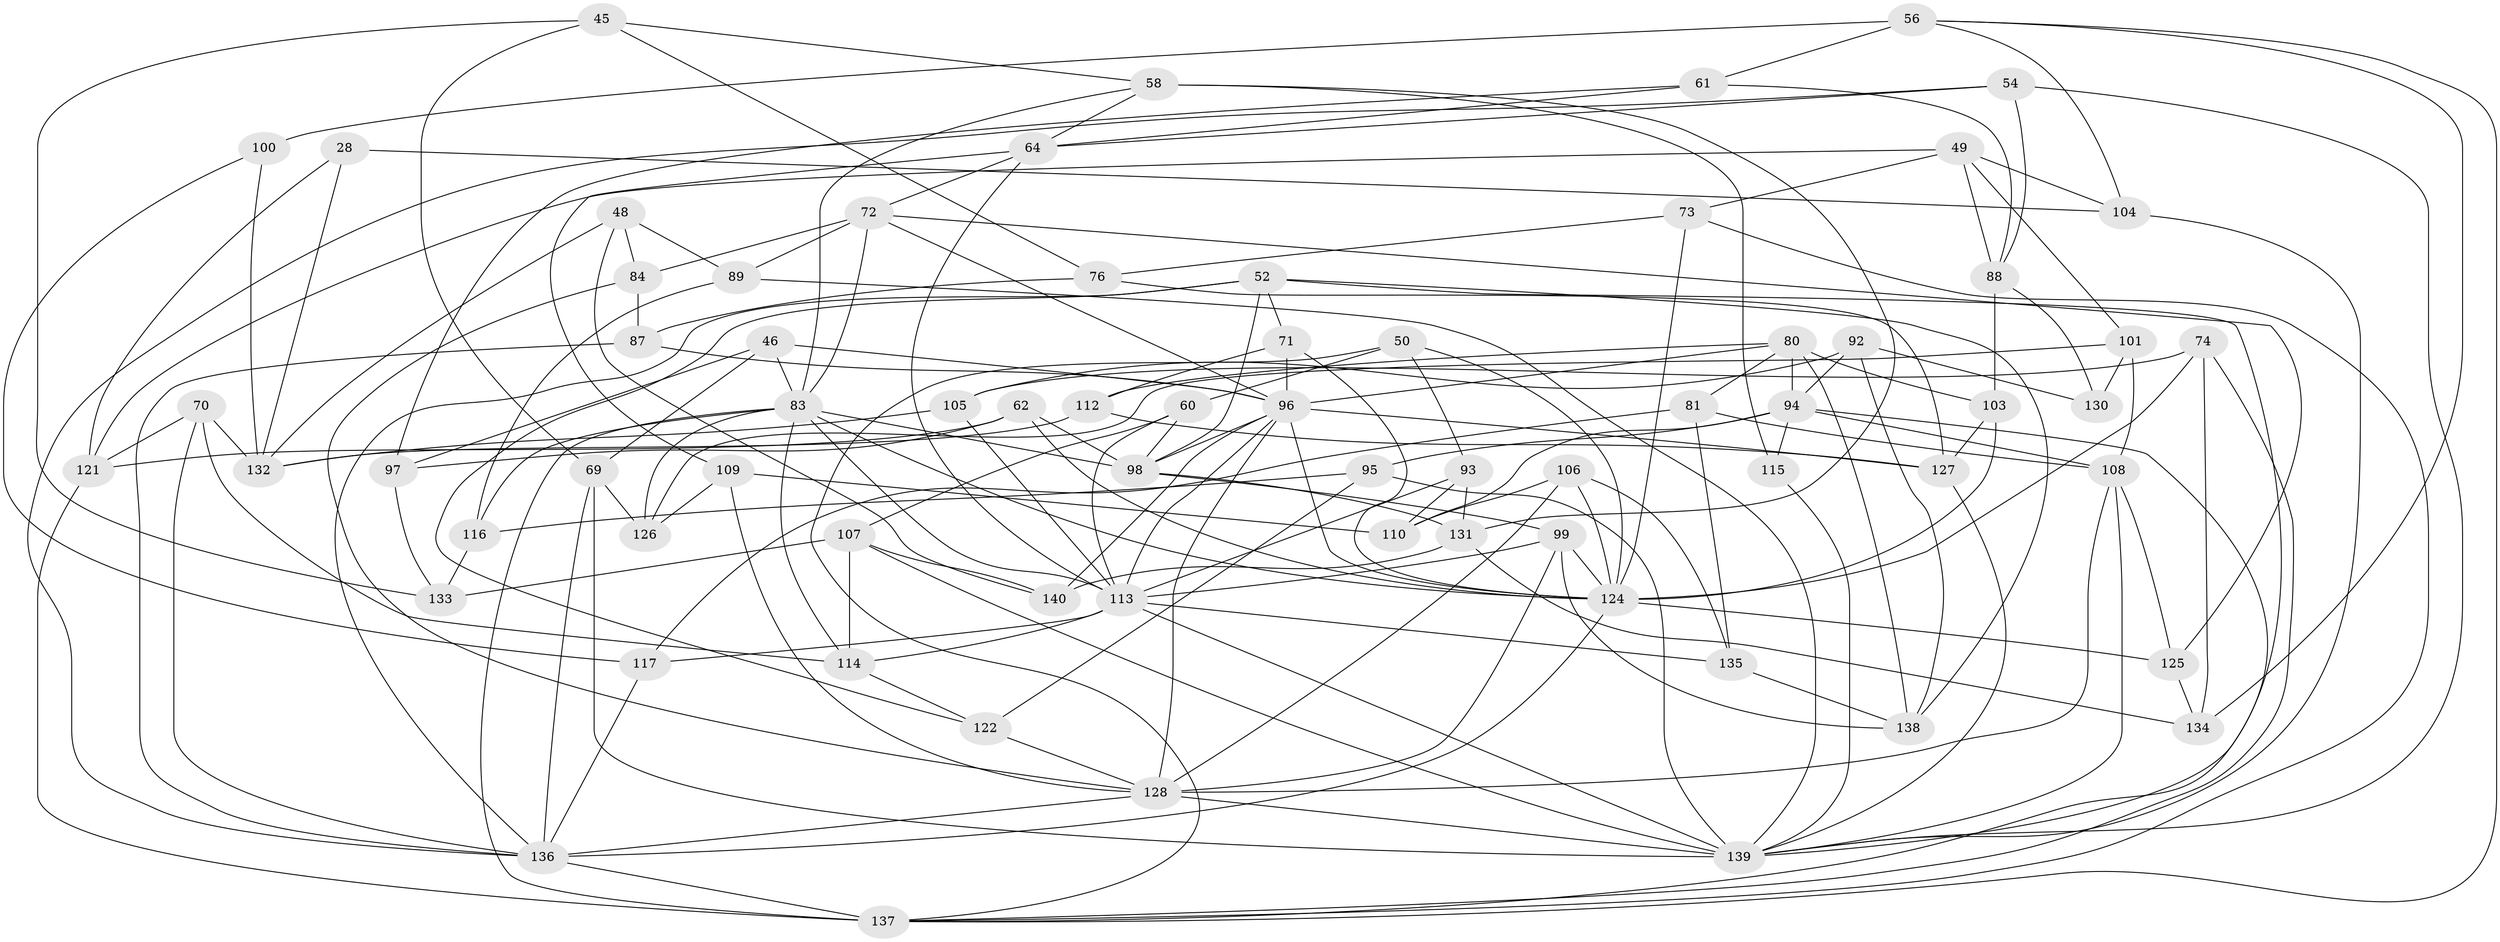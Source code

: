 // original degree distribution, {4: 1.0}
// Generated by graph-tools (version 1.1) at 2025/59/03/09/25 04:59:11]
// undirected, 70 vertices, 178 edges
graph export_dot {
graph [start="1"]
  node [color=gray90,style=filled];
  28;
  45;
  46;
  48;
  49 [super="+27"];
  50;
  52 [super="+39"];
  54;
  56 [super="+21"];
  58 [super="+32"];
  60;
  61;
  62;
  64 [super="+40"];
  69 [super="+68"];
  70 [super="+14+66"];
  71;
  72 [super="+36"];
  73;
  74;
  76;
  80 [super="+30+44"];
  81 [super="+26"];
  83 [super="+16"];
  84;
  87;
  88 [super="+59"];
  89;
  92;
  93;
  94 [super="+5+63"];
  95;
  96 [super="+51+90"];
  97;
  98 [super="+35+91"];
  99 [super="+29+86"];
  100;
  101;
  103;
  104 [super="+17"];
  105;
  106;
  107 [super="+7"];
  108 [super="+42"];
  109;
  110;
  112;
  113 [super="+4+31+65"];
  114 [super="+37"];
  115;
  116;
  117;
  121 [super="+53"];
  122;
  124 [super="+102"];
  125;
  126;
  127 [super="+111"];
  128 [super="+82+47"];
  130;
  131 [super="+118"];
  132 [super="+123"];
  133;
  134;
  135 [super="+119"];
  136 [super="+11+13+120+77"];
  137 [super="+9+23+43"];
  138 [super="+129"];
  139 [super="+57+85"];
  140 [super="+79"];
  28 -- 104 [weight=2];
  28 -- 132;
  28 -- 121;
  45 -- 133;
  45 -- 58;
  45 -- 69;
  45 -- 76;
  46 -- 97;
  46 -- 96;
  46 -- 69;
  46 -- 83;
  48 -- 84;
  48 -- 89;
  48 -- 132;
  48 -- 140;
  49 -- 88;
  49 -- 104 [weight=2];
  49 -- 73;
  49 -- 101;
  49 -- 121;
  50 -- 60;
  50 -- 137;
  50 -- 93;
  50 -- 124;
  52 -- 71;
  52 -- 136;
  52 -- 139;
  52 -- 138;
  52 -- 122;
  52 -- 98;
  54 -- 88;
  54 -- 136;
  54 -- 139;
  54 -- 64;
  56 -- 134;
  56 -- 61;
  56 -- 100 [weight=2];
  56 -- 104;
  56 -- 137;
  58 -- 115 [weight=2];
  58 -- 64;
  58 -- 131;
  58 -- 83;
  60 -- 113;
  60 -- 107;
  60 -- 98;
  61 -- 97;
  61 -- 64;
  61 -- 88;
  62 -- 97;
  62 -- 121;
  62 -- 98;
  62 -- 124;
  64 -- 113;
  64 -- 72;
  64 -- 109;
  69 -- 139 [weight=2];
  69 -- 126;
  69 -- 136;
  70 -- 132 [weight=3];
  70 -- 121 [weight=2];
  70 -- 114;
  70 -- 136 [weight=2];
  71 -- 124;
  71 -- 112;
  71 -- 96;
  72 -- 125;
  72 -- 84;
  72 -- 96 [weight=2];
  72 -- 89;
  72 -- 83 [weight=2];
  73 -- 76;
  73 -- 137;
  73 -- 124;
  74 -- 105;
  74 -- 134;
  74 -- 137;
  74 -- 124;
  76 -- 87;
  76 -- 127;
  80 -- 81 [weight=2];
  80 -- 94;
  80 -- 96 [weight=2];
  80 -- 103;
  80 -- 112;
  80 -- 138;
  81 -- 108 [weight=2];
  81 -- 135;
  81 -- 117;
  83 -- 126;
  83 -- 114;
  83 -- 137 [weight=2];
  83 -- 98;
  83 -- 113;
  83 -- 116;
  83 -- 124;
  84 -- 87;
  84 -- 128;
  87 -- 136;
  87 -- 96;
  88 -- 130 [weight=2];
  88 -- 103;
  89 -- 116;
  89 -- 139;
  92 -- 105;
  92 -- 130;
  92 -- 94;
  92 -- 138;
  93 -- 110;
  93 -- 113;
  93 -- 131;
  94 -- 137;
  94 -- 115;
  94 -- 108 [weight=2];
  94 -- 110;
  94 -- 95;
  95 -- 122;
  95 -- 116;
  95 -- 139;
  96 -- 140 [weight=2];
  96 -- 113 [weight=2];
  96 -- 98;
  96 -- 127 [weight=2];
  96 -- 128 [weight=2];
  96 -- 124 [weight=2];
  97 -- 133;
  98 -- 131;
  98 -- 99 [weight=2];
  99 -- 128 [weight=2];
  99 -- 113;
  99 -- 138 [weight=2];
  99 -- 124;
  100 -- 132;
  100 -- 117;
  101 -- 130;
  101 -- 126;
  101 -- 108;
  103 -- 127;
  103 -- 124;
  104 -- 139;
  105 -- 113;
  105 -- 132;
  106 -- 110;
  106 -- 124;
  106 -- 135;
  106 -- 128;
  107 -- 140;
  107 -- 114 [weight=2];
  107 -- 133;
  107 -- 139;
  108 -- 125;
  108 -- 128;
  108 -- 139;
  109 -- 126;
  109 -- 110;
  109 -- 128;
  112 -- 132;
  112 -- 127;
  113 -- 135 [weight=3];
  113 -- 114;
  113 -- 117;
  113 -- 139;
  114 -- 122;
  115 -- 139;
  116 -- 133;
  117 -- 136;
  121 -- 137;
  122 -- 128;
  124 -- 136 [weight=2];
  124 -- 125;
  125 -- 134;
  127 -- 139;
  128 -- 136;
  128 -- 139 [weight=2];
  131 -- 134;
  131 -- 140 [weight=2];
  135 -- 138;
  136 -- 137 [weight=2];
}
